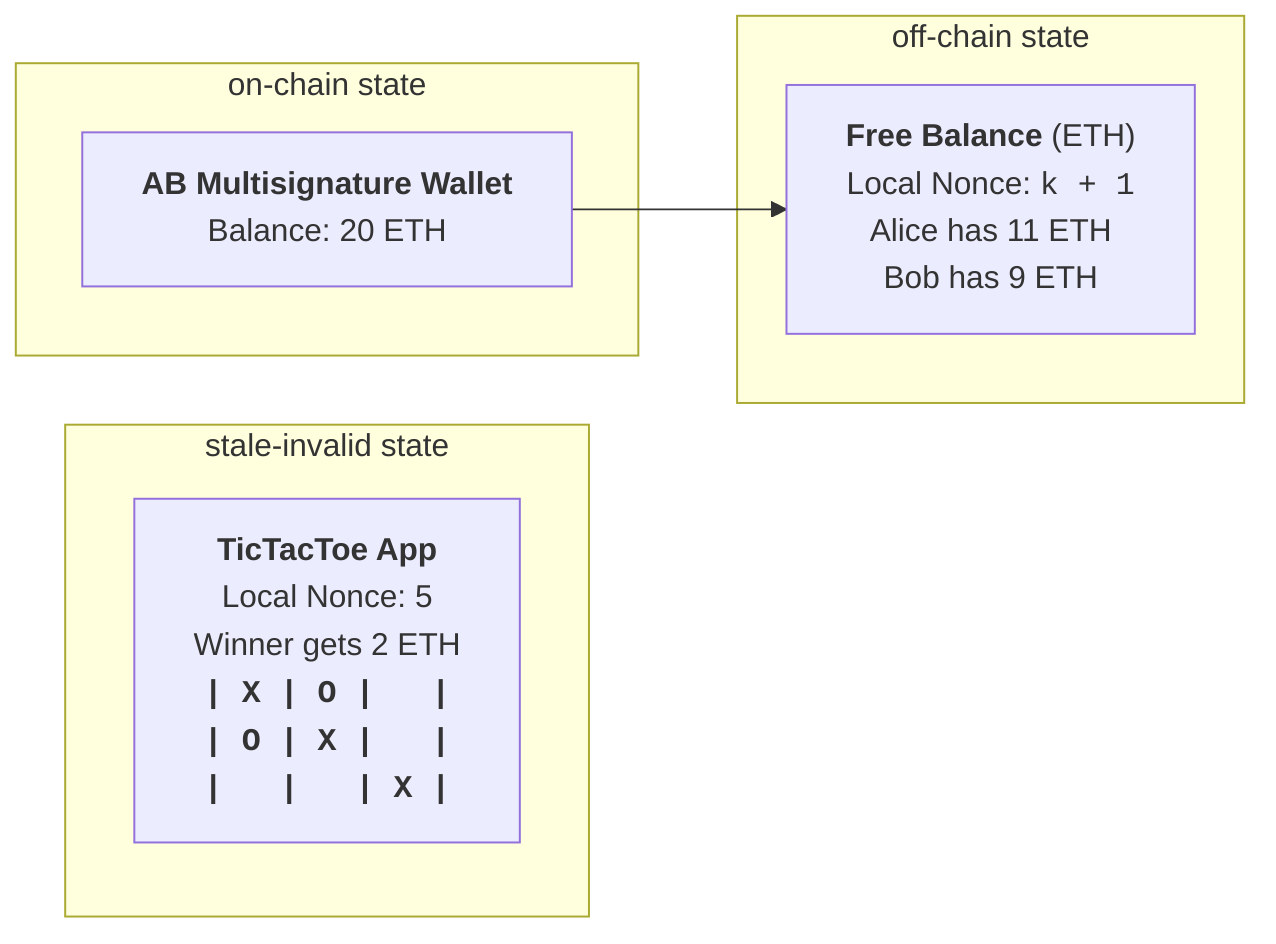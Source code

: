 graph LR
    ms-->fb
    subgraph stale-invalid state
      ttt["<b>TicTacToe App</b> <br> Local Nonce: 5 <br> Winner gets 2 ETH <br><center><b><tt>| X | O | &nbsp; |<br>| O | X | &nbsp; |<br>| &nbsp; | &nbsp; | X |</tt></b></center>"]
    end
    subgraph off-chain state
      fb["<b>Free Balance</b> (ETH) <br> Local Nonce: <tt>k + 1</tt> <br> Alice has 11 ETH <br> Bob has 9 ETH"]
    end
    subgraph on-chain state
      ms["<b>AB Multisignature Wallet</b> <br> Balance: 20 ETH"]
    end